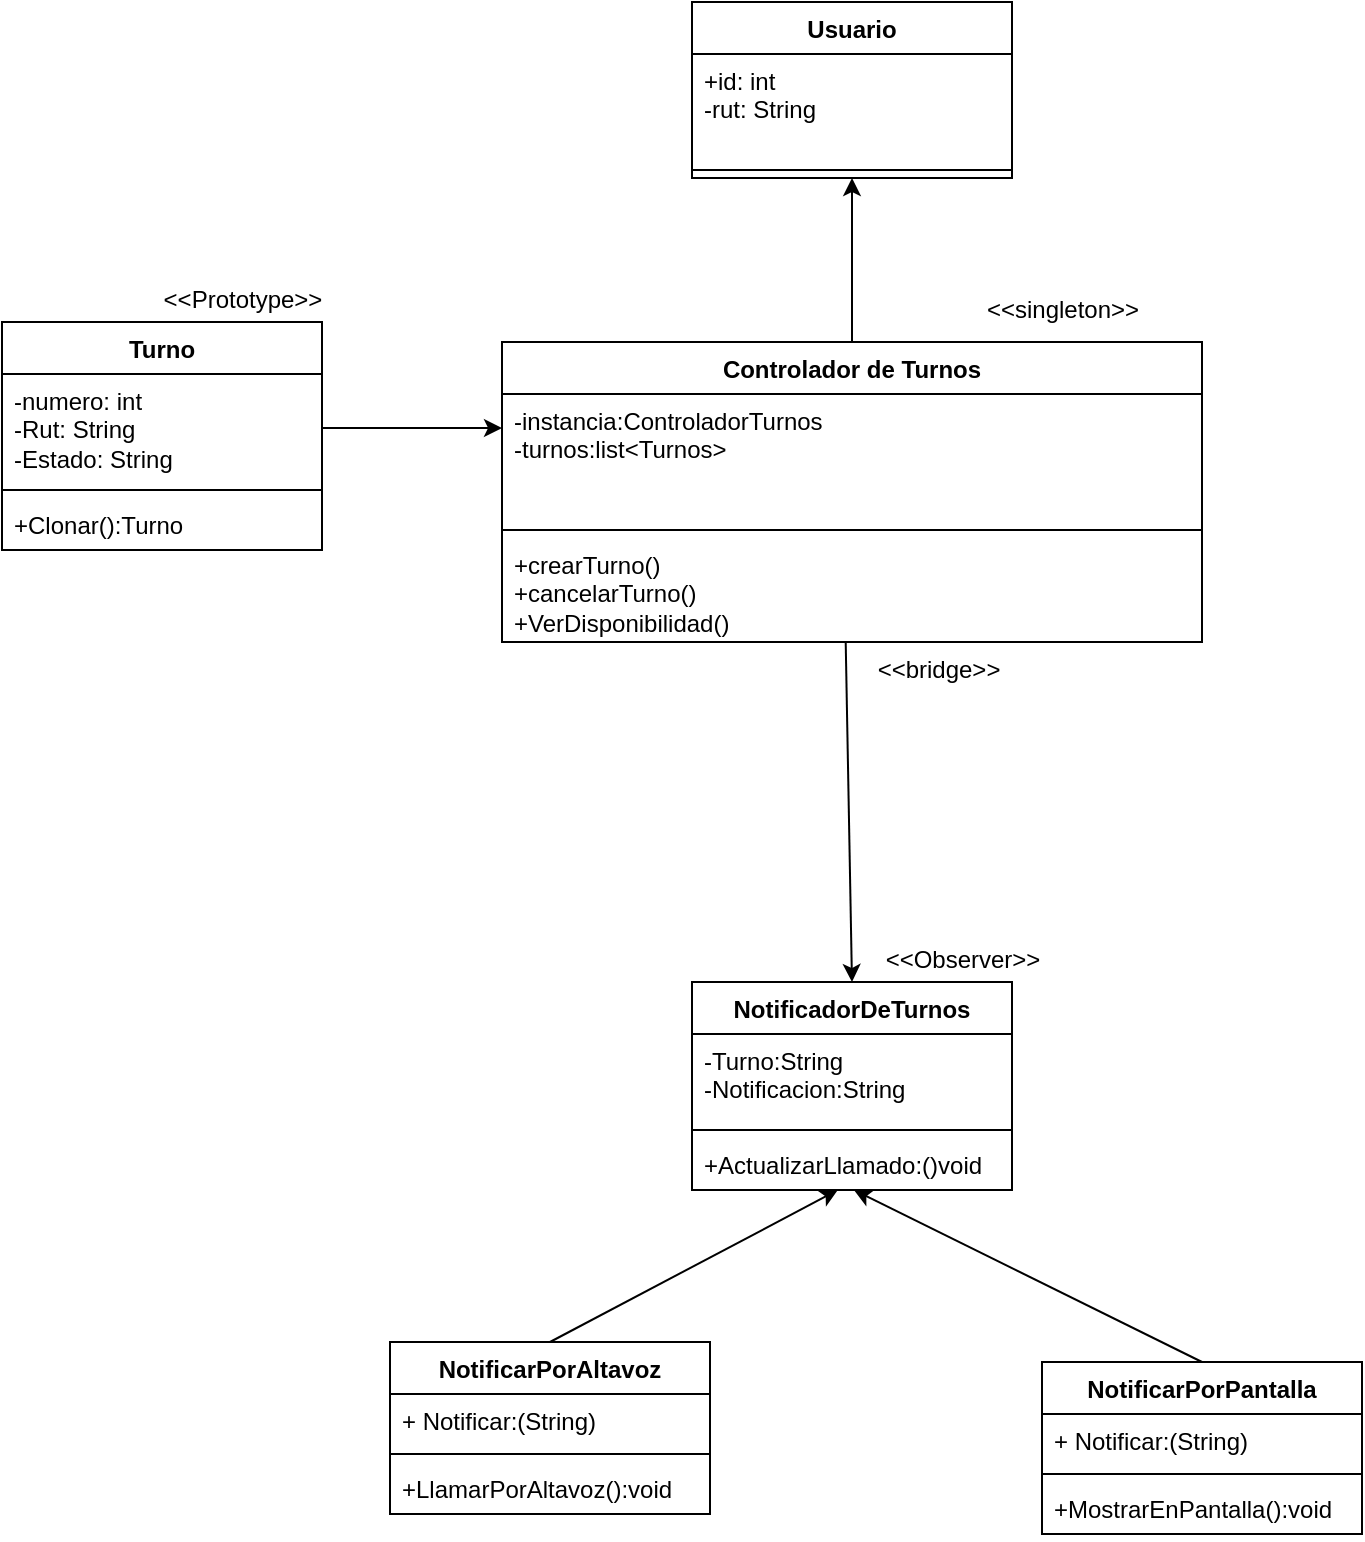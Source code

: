 <mxfile version="27.0.6">
  <diagram name="Página-1" id="HEF7R-qa4XAjdR0fdRSi">
    <mxGraphModel grid="1" page="1" gridSize="10" guides="1" tooltips="1" connect="1" arrows="1" fold="1" pageScale="1" pageWidth="827" pageHeight="1169" math="0" shadow="0">
      <root>
        <mxCell id="0" />
        <mxCell id="1" parent="0" />
        <mxCell id="77NpHZdGc8aem89xMJjA-1" value="Usuario" style="swimlane;fontStyle=1;align=center;verticalAlign=top;childLayout=stackLayout;horizontal=1;startSize=26;horizontalStack=0;resizeParent=1;resizeParentMax=0;resizeLast=0;collapsible=1;marginBottom=0;whiteSpace=wrap;html=1;" vertex="1" parent="1">
          <mxGeometry x="485" y="370" width="160" height="88" as="geometry" />
        </mxCell>
        <mxCell id="77NpHZdGc8aem89xMJjA-2" value="+id: int&lt;div&gt;-rut: String&lt;/div&gt;&lt;div&gt;&lt;br&gt;&lt;/div&gt;" style="text;strokeColor=none;fillColor=none;align=left;verticalAlign=top;spacingLeft=4;spacingRight=4;overflow=hidden;rotatable=0;points=[[0,0.5],[1,0.5]];portConstraint=eastwest;whiteSpace=wrap;html=1;" vertex="1" parent="77NpHZdGc8aem89xMJjA-1">
          <mxGeometry y="26" width="160" height="54" as="geometry" />
        </mxCell>
        <mxCell id="77NpHZdGc8aem89xMJjA-3" value="" style="line;strokeWidth=1;fillColor=none;align=left;verticalAlign=middle;spacingTop=-1;spacingLeft=3;spacingRight=3;rotatable=0;labelPosition=right;points=[];portConstraint=eastwest;strokeColor=inherit;" vertex="1" parent="77NpHZdGc8aem89xMJjA-1">
          <mxGeometry y="80" width="160" height="8" as="geometry" />
        </mxCell>
        <mxCell id="77NpHZdGc8aem89xMJjA-5" value="Turno" style="swimlane;fontStyle=1;align=center;verticalAlign=top;childLayout=stackLayout;horizontal=1;startSize=26;horizontalStack=0;resizeParent=1;resizeParentMax=0;resizeLast=0;collapsible=1;marginBottom=0;whiteSpace=wrap;html=1;" vertex="1" parent="1">
          <mxGeometry x="140" y="530" width="160" height="114" as="geometry" />
        </mxCell>
        <mxCell id="77NpHZdGc8aem89xMJjA-6" value="-numero: int&lt;div&gt;-Rut: String&lt;/div&gt;&lt;div&gt;-Estado: String&lt;/div&gt;" style="text;strokeColor=none;fillColor=none;align=left;verticalAlign=top;spacingLeft=4;spacingRight=4;overflow=hidden;rotatable=0;points=[[0,0.5],[1,0.5]];portConstraint=eastwest;whiteSpace=wrap;html=1;" vertex="1" parent="77NpHZdGc8aem89xMJjA-5">
          <mxGeometry y="26" width="160" height="54" as="geometry" />
        </mxCell>
        <mxCell id="77NpHZdGc8aem89xMJjA-7" value="" style="line;strokeWidth=1;fillColor=none;align=left;verticalAlign=middle;spacingTop=-1;spacingLeft=3;spacingRight=3;rotatable=0;labelPosition=right;points=[];portConstraint=eastwest;strokeColor=inherit;" vertex="1" parent="77NpHZdGc8aem89xMJjA-5">
          <mxGeometry y="80" width="160" height="8" as="geometry" />
        </mxCell>
        <mxCell id="77NpHZdGc8aem89xMJjA-8" value="+Clonar():Turno" style="text;strokeColor=none;fillColor=none;align=left;verticalAlign=top;spacingLeft=4;spacingRight=4;overflow=hidden;rotatable=0;points=[[0,0.5],[1,0.5]];portConstraint=eastwest;whiteSpace=wrap;html=1;" vertex="1" parent="77NpHZdGc8aem89xMJjA-5">
          <mxGeometry y="88" width="160" height="26" as="geometry" />
        </mxCell>
        <mxCell id="77NpHZdGc8aem89xMJjA-13" value="Controlador de Turnos" style="swimlane;fontStyle=1;align=center;verticalAlign=top;childLayout=stackLayout;horizontal=1;startSize=26;horizontalStack=0;resizeParent=1;resizeParentMax=0;resizeLast=0;collapsible=1;marginBottom=0;whiteSpace=wrap;html=1;" vertex="1" parent="1">
          <mxGeometry x="390" y="540" width="350" height="150" as="geometry" />
        </mxCell>
        <mxCell id="77NpHZdGc8aem89xMJjA-14" value="-instancia:ControladorTurnos&lt;div&gt;-turnos:list&amp;lt;Turnos&amp;gt;&lt;/div&gt;" style="text;strokeColor=none;fillColor=none;align=left;verticalAlign=top;spacingLeft=4;spacingRight=4;overflow=hidden;rotatable=0;points=[[0,0.5],[1,0.5]];portConstraint=eastwest;whiteSpace=wrap;html=1;" vertex="1" parent="77NpHZdGc8aem89xMJjA-13">
          <mxGeometry y="26" width="350" height="64" as="geometry" />
        </mxCell>
        <mxCell id="77NpHZdGc8aem89xMJjA-15" value="" style="line;strokeWidth=1;fillColor=none;align=left;verticalAlign=middle;spacingTop=-1;spacingLeft=3;spacingRight=3;rotatable=0;labelPosition=right;points=[];portConstraint=eastwest;strokeColor=inherit;" vertex="1" parent="77NpHZdGc8aem89xMJjA-13">
          <mxGeometry y="90" width="350" height="8" as="geometry" />
        </mxCell>
        <mxCell id="77NpHZdGc8aem89xMJjA-16" value="+crearTurno()&lt;div&gt;+cancelarTurno()&lt;/div&gt;&lt;div&gt;+VerDisponibilidad()&lt;/div&gt;" style="text;strokeColor=none;fillColor=none;align=left;verticalAlign=top;spacingLeft=4;spacingRight=4;overflow=hidden;rotatable=0;points=[[0,0.5],[1,0.5]];portConstraint=eastwest;whiteSpace=wrap;html=1;" vertex="1" parent="77NpHZdGc8aem89xMJjA-13">
          <mxGeometry y="98" width="350" height="52" as="geometry" />
        </mxCell>
        <mxCell id="77NpHZdGc8aem89xMJjA-38" value="&amp;lt;&amp;lt;bridge&amp;gt;&amp;gt;" style="text;html=1;align=center;" vertex="1" parent="1">
          <mxGeometry x="570" y="690" width="75" height="20" as="geometry" />
        </mxCell>
        <mxCell id="77NpHZdGc8aem89xMJjA-43" value="" style="endArrow=classic;html=1;rounded=0;exitX=1;exitY=0.5;exitDx=0;exitDy=0;entryX=0;entryY=0.266;entryDx=0;entryDy=0;entryPerimeter=0;" edge="1" parent="1" source="77NpHZdGc8aem89xMJjA-6" target="77NpHZdGc8aem89xMJjA-14">
          <mxGeometry width="50" height="50" relative="1" as="geometry">
            <mxPoint x="300" y="720" as="sourcePoint" />
            <mxPoint x="350" y="670" as="targetPoint" />
          </mxGeometry>
        </mxCell>
        <mxCell id="77NpHZdGc8aem89xMJjA-44" value="&amp;lt;&amp;lt;Prototype&amp;gt;&amp;gt;" style="text;html=1;align=center;" vertex="1" parent="1">
          <mxGeometry x="160" y="505" width="200" height="25" as="geometry" />
        </mxCell>
        <mxCell id="oMVMuYFAl19T0ZP08zQC-1" value="" style="endArrow=classic;html=1;rounded=0;entryX=0.5;entryY=1;entryDx=0;entryDy=0;exitX=0.5;exitY=0;exitDx=0;exitDy=0;" edge="1" parent="1" source="77NpHZdGc8aem89xMJjA-13" target="77NpHZdGc8aem89xMJjA-1">
          <mxGeometry width="50" height="50" relative="1" as="geometry">
            <mxPoint x="510" y="670" as="sourcePoint" />
            <mxPoint x="560" y="620" as="targetPoint" />
          </mxGeometry>
        </mxCell>
        <mxCell id="77NpHZdGc8aem89xMJjA-45" value="&amp;lt;&amp;lt;singleton&amp;gt;&amp;gt;" style="text;html=1;align=center;" vertex="1" parent="1">
          <mxGeometry x="600" y="510" width="140" height="20" as="geometry" />
        </mxCell>
        <mxCell id="oMVMuYFAl19T0ZP08zQC-5" value="NotificarPorPantalla" style="swimlane;fontStyle=1;align=center;verticalAlign=top;childLayout=stackLayout;horizontal=1;startSize=26;horizontalStack=0;resizeParent=1;resizeParentMax=0;resizeLast=0;collapsible=1;marginBottom=0;whiteSpace=wrap;html=1;" vertex="1" parent="1">
          <mxGeometry x="660" y="1050" width="160" height="86" as="geometry" />
        </mxCell>
        <mxCell id="oMVMuYFAl19T0ZP08zQC-6" value="+ Notificar:(String)" style="text;strokeColor=none;fillColor=none;align=left;verticalAlign=top;spacingLeft=4;spacingRight=4;overflow=hidden;rotatable=0;points=[[0,0.5],[1,0.5]];portConstraint=eastwest;whiteSpace=wrap;html=1;" vertex="1" parent="oMVMuYFAl19T0ZP08zQC-5">
          <mxGeometry y="26" width="160" height="26" as="geometry" />
        </mxCell>
        <mxCell id="oMVMuYFAl19T0ZP08zQC-7" value="" style="line;strokeWidth=1;fillColor=none;align=left;verticalAlign=middle;spacingTop=-1;spacingLeft=3;spacingRight=3;rotatable=0;labelPosition=right;points=[];portConstraint=eastwest;strokeColor=inherit;" vertex="1" parent="oMVMuYFAl19T0ZP08zQC-5">
          <mxGeometry y="52" width="160" height="8" as="geometry" />
        </mxCell>
        <mxCell id="oMVMuYFAl19T0ZP08zQC-8" value="+MostrarEnPantalla():void" style="text;strokeColor=none;fillColor=none;align=left;verticalAlign=top;spacingLeft=4;spacingRight=4;overflow=hidden;rotatable=0;points=[[0,0.5],[1,0.5]];portConstraint=eastwest;whiteSpace=wrap;html=1;" vertex="1" parent="oMVMuYFAl19T0ZP08zQC-5">
          <mxGeometry y="60" width="160" height="26" as="geometry" />
        </mxCell>
        <mxCell id="oMVMuYFAl19T0ZP08zQC-9" value="NotificarPorAltavoz" style="swimlane;fontStyle=1;align=center;verticalAlign=top;childLayout=stackLayout;horizontal=1;startSize=26;horizontalStack=0;resizeParent=1;resizeParentMax=0;resizeLast=0;collapsible=1;marginBottom=0;whiteSpace=wrap;html=1;" vertex="1" parent="1">
          <mxGeometry x="334" y="1040" width="160" height="86" as="geometry" />
        </mxCell>
        <mxCell id="oMVMuYFAl19T0ZP08zQC-10" value="+ Notificar:(String)" style="text;strokeColor=none;fillColor=none;align=left;verticalAlign=top;spacingLeft=4;spacingRight=4;overflow=hidden;rotatable=0;points=[[0,0.5],[1,0.5]];portConstraint=eastwest;whiteSpace=wrap;html=1;" vertex="1" parent="oMVMuYFAl19T0ZP08zQC-9">
          <mxGeometry y="26" width="160" height="26" as="geometry" />
        </mxCell>
        <mxCell id="oMVMuYFAl19T0ZP08zQC-11" value="" style="line;strokeWidth=1;fillColor=none;align=left;verticalAlign=middle;spacingTop=-1;spacingLeft=3;spacingRight=3;rotatable=0;labelPosition=right;points=[];portConstraint=eastwest;strokeColor=inherit;" vertex="1" parent="oMVMuYFAl19T0ZP08zQC-9">
          <mxGeometry y="52" width="160" height="8" as="geometry" />
        </mxCell>
        <mxCell id="oMVMuYFAl19T0ZP08zQC-12" value="+LlamarPorAltavoz():void" style="text;strokeColor=none;fillColor=none;align=left;verticalAlign=top;spacingLeft=4;spacingRight=4;overflow=hidden;rotatable=0;points=[[0,0.5],[1,0.5]];portConstraint=eastwest;whiteSpace=wrap;html=1;" vertex="1" parent="oMVMuYFAl19T0ZP08zQC-9">
          <mxGeometry y="60" width="160" height="26" as="geometry" />
        </mxCell>
        <mxCell id="oMVMuYFAl19T0ZP08zQC-13" value="NotificadorDeTurnos" style="swimlane;fontStyle=1;align=center;verticalAlign=top;childLayout=stackLayout;horizontal=1;startSize=26;horizontalStack=0;resizeParent=1;resizeParentMax=0;resizeLast=0;collapsible=1;marginBottom=0;whiteSpace=wrap;html=1;" vertex="1" parent="1">
          <mxGeometry x="485" y="860" width="160" height="104" as="geometry" />
        </mxCell>
        <mxCell id="oMVMuYFAl19T0ZP08zQC-14" value="-Turno:String&lt;div&gt;-Notificacion:String&lt;/div&gt;" style="text;strokeColor=none;fillColor=none;align=left;verticalAlign=top;spacingLeft=4;spacingRight=4;overflow=hidden;rotatable=0;points=[[0,0.5],[1,0.5]];portConstraint=eastwest;whiteSpace=wrap;html=1;" vertex="1" parent="oMVMuYFAl19T0ZP08zQC-13">
          <mxGeometry y="26" width="160" height="44" as="geometry" />
        </mxCell>
        <mxCell id="oMVMuYFAl19T0ZP08zQC-15" value="" style="line;strokeWidth=1;fillColor=none;align=left;verticalAlign=middle;spacingTop=-1;spacingLeft=3;spacingRight=3;rotatable=0;labelPosition=right;points=[];portConstraint=eastwest;strokeColor=inherit;" vertex="1" parent="oMVMuYFAl19T0ZP08zQC-13">
          <mxGeometry y="70" width="160" height="8" as="geometry" />
        </mxCell>
        <mxCell id="oMVMuYFAl19T0ZP08zQC-16" value="+ActualizarLlamado:()void" style="text;strokeColor=none;fillColor=none;align=left;verticalAlign=top;spacingLeft=4;spacingRight=4;overflow=hidden;rotatable=0;points=[[0,0.5],[1,0.5]];portConstraint=eastwest;whiteSpace=wrap;html=1;" vertex="1" parent="oMVMuYFAl19T0ZP08zQC-13">
          <mxGeometry y="78" width="160" height="26" as="geometry" />
        </mxCell>
        <mxCell id="oMVMuYFAl19T0ZP08zQC-17" value="&amp;lt;&amp;lt;Observer&amp;gt;&amp;gt;" style="text;html=1;align=center;" vertex="1" parent="1">
          <mxGeometry x="520" y="835" width="200" height="25" as="geometry" />
        </mxCell>
        <mxCell id="oMVMuYFAl19T0ZP08zQC-19" value="" style="endArrow=classic;html=1;rounded=0;exitX=0.5;exitY=0;exitDx=0;exitDy=0;entryX=0.456;entryY=1;entryDx=0;entryDy=0;entryPerimeter=0;" edge="1" parent="1" source="oMVMuYFAl19T0ZP08zQC-9" target="oMVMuYFAl19T0ZP08zQC-16">
          <mxGeometry width="50" height="50" relative="1" as="geometry">
            <mxPoint x="420" y="1030" as="sourcePoint" />
            <mxPoint x="470" y="980" as="targetPoint" />
          </mxGeometry>
        </mxCell>
        <mxCell id="oMVMuYFAl19T0ZP08zQC-20" value="" style="endArrow=classic;html=1;rounded=0;exitX=0.5;exitY=0;exitDx=0;exitDy=0;entryX=0.506;entryY=1;entryDx=0;entryDy=0;entryPerimeter=0;" edge="1" parent="1" source="oMVMuYFAl19T0ZP08zQC-5" target="oMVMuYFAl19T0ZP08zQC-16">
          <mxGeometry width="50" height="50" relative="1" as="geometry">
            <mxPoint x="730" y="1010" as="sourcePoint" />
            <mxPoint x="780" y="960" as="targetPoint" />
          </mxGeometry>
        </mxCell>
        <mxCell id="oMVMuYFAl19T0ZP08zQC-21" value="" style="endArrow=classic;html=1;rounded=0;exitX=0.491;exitY=1;exitDx=0;exitDy=0;exitPerimeter=0;entryX=0.5;entryY=0;entryDx=0;entryDy=0;" edge="1" parent="1" source="77NpHZdGc8aem89xMJjA-16" target="oMVMuYFAl19T0ZP08zQC-13">
          <mxGeometry width="50" height="50" relative="1" as="geometry">
            <mxPoint x="690" y="780" as="sourcePoint" />
            <mxPoint x="740" y="730" as="targetPoint" />
          </mxGeometry>
        </mxCell>
      </root>
    </mxGraphModel>
  </diagram>
</mxfile>
